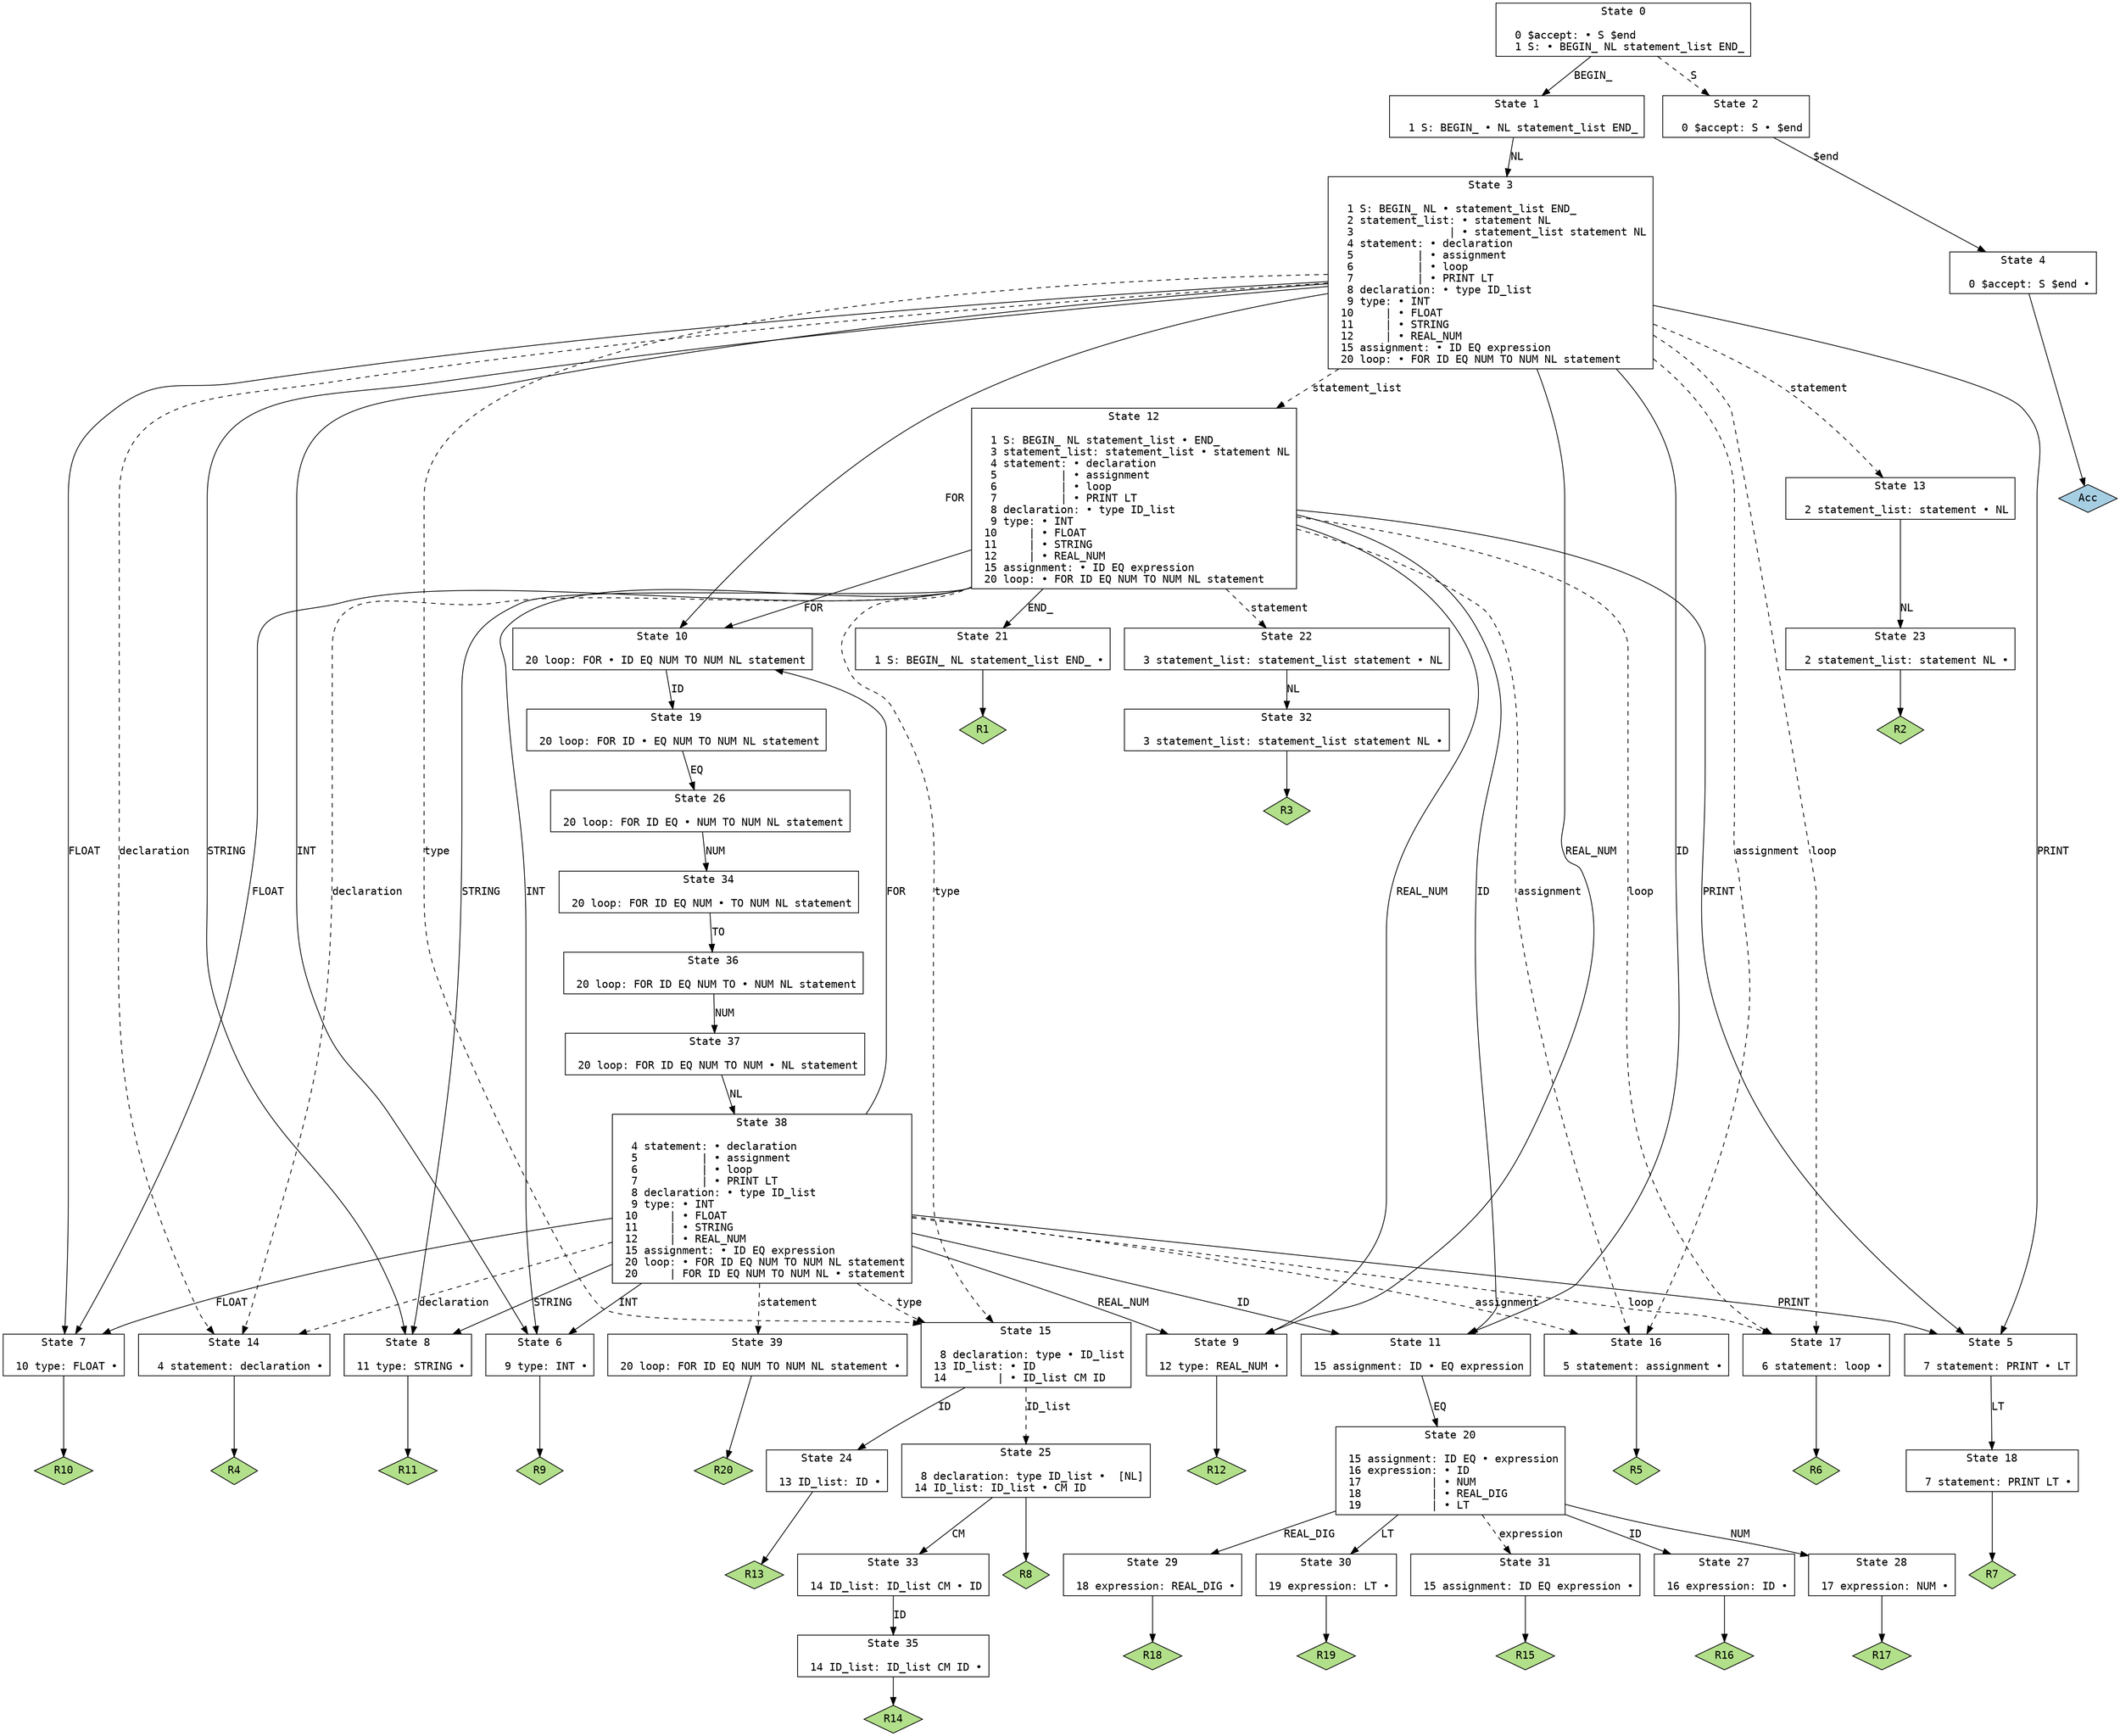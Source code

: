 // Generated by GNU Bison 3.8.2.
// Report bugs to <bug-bison@gnu.org>.
// Home page: <https://www.gnu.org/software/bison/>.

digraph "main.y"
{
  node [fontname = courier, shape = box, colorscheme = paired6]
  edge [fontname = courier]

  0 [label="State 0\n\l  0 $accept: • S $end\l  1 S: • BEGIN_ NL statement_list END_\l"]
  0 -> 1 [style=solid label="BEGIN_"]
  0 -> 2 [style=dashed label="S"]
  1 [label="State 1\n\l  1 S: BEGIN_ • NL statement_list END_\l"]
  1 -> 3 [style=solid label="NL"]
  2 [label="State 2\n\l  0 $accept: S • $end\l"]
  2 -> 4 [style=solid label="$end"]
  3 [label="State 3\n\l  1 S: BEGIN_ NL • statement_list END_\l  2 statement_list: • statement NL\l  3               | • statement_list statement NL\l  4 statement: • declaration\l  5          | • assignment\l  6          | • loop\l  7          | • PRINT LT\l  8 declaration: • type ID_list\l  9 type: • INT\l 10     | • FLOAT\l 11     | • STRING\l 12     | • REAL_NUM\l 15 assignment: • ID EQ expression\l 20 loop: • FOR ID EQ NUM TO NUM NL statement\l"]
  3 -> 5 [style=solid label="PRINT"]
  3 -> 6 [style=solid label="INT"]
  3 -> 7 [style=solid label="FLOAT"]
  3 -> 8 [style=solid label="STRING"]
  3 -> 9 [style=solid label="REAL_NUM"]
  3 -> 10 [style=solid label="FOR"]
  3 -> 11 [style=solid label="ID"]
  3 -> 12 [style=dashed label="statement_list"]
  3 -> 13 [style=dashed label="statement"]
  3 -> 14 [style=dashed label="declaration"]
  3 -> 15 [style=dashed label="type"]
  3 -> 16 [style=dashed label="assignment"]
  3 -> 17 [style=dashed label="loop"]
  4 [label="State 4\n\l  0 $accept: S $end •\l"]
  4 -> "4R0" [style=solid]
 "4R0" [label="Acc", fillcolor=1, shape=diamond, style=filled]
  5 [label="State 5\n\l  7 statement: PRINT • LT\l"]
  5 -> 18 [style=solid label="LT"]
  6 [label="State 6\n\l  9 type: INT •\l"]
  6 -> "6R9" [style=solid]
 "6R9" [label="R9", fillcolor=3, shape=diamond, style=filled]
  7 [label="State 7\n\l 10 type: FLOAT •\l"]
  7 -> "7R10" [style=solid]
 "7R10" [label="R10", fillcolor=3, shape=diamond, style=filled]
  8 [label="State 8\n\l 11 type: STRING •\l"]
  8 -> "8R11" [style=solid]
 "8R11" [label="R11", fillcolor=3, shape=diamond, style=filled]
  9 [label="State 9\n\l 12 type: REAL_NUM •\l"]
  9 -> "9R12" [style=solid]
 "9R12" [label="R12", fillcolor=3, shape=diamond, style=filled]
  10 [label="State 10\n\l 20 loop: FOR • ID EQ NUM TO NUM NL statement\l"]
  10 -> 19 [style=solid label="ID"]
  11 [label="State 11\n\l 15 assignment: ID • EQ expression\l"]
  11 -> 20 [style=solid label="EQ"]
  12 [label="State 12\n\l  1 S: BEGIN_ NL statement_list • END_\l  3 statement_list: statement_list • statement NL\l  4 statement: • declaration\l  5          | • assignment\l  6          | • loop\l  7          | • PRINT LT\l  8 declaration: • type ID_list\l  9 type: • INT\l 10     | • FLOAT\l 11     | • STRING\l 12     | • REAL_NUM\l 15 assignment: • ID EQ expression\l 20 loop: • FOR ID EQ NUM TO NUM NL statement\l"]
  12 -> 5 [style=solid label="PRINT"]
  12 -> 6 [style=solid label="INT"]
  12 -> 7 [style=solid label="FLOAT"]
  12 -> 8 [style=solid label="STRING"]
  12 -> 9 [style=solid label="REAL_NUM"]
  12 -> 21 [style=solid label="END_"]
  12 -> 10 [style=solid label="FOR"]
  12 -> 11 [style=solid label="ID"]
  12 -> 22 [style=dashed label="statement"]
  12 -> 14 [style=dashed label="declaration"]
  12 -> 15 [style=dashed label="type"]
  12 -> 16 [style=dashed label="assignment"]
  12 -> 17 [style=dashed label="loop"]
  13 [label="State 13\n\l  2 statement_list: statement • NL\l"]
  13 -> 23 [style=solid label="NL"]
  14 [label="State 14\n\l  4 statement: declaration •\l"]
  14 -> "14R4" [style=solid]
 "14R4" [label="R4", fillcolor=3, shape=diamond, style=filled]
  15 [label="State 15\n\l  8 declaration: type • ID_list\l 13 ID_list: • ID\l 14        | • ID_list CM ID\l"]
  15 -> 24 [style=solid label="ID"]
  15 -> 25 [style=dashed label="ID_list"]
  16 [label="State 16\n\l  5 statement: assignment •\l"]
  16 -> "16R5" [style=solid]
 "16R5" [label="R5", fillcolor=3, shape=diamond, style=filled]
  17 [label="State 17\n\l  6 statement: loop •\l"]
  17 -> "17R6" [style=solid]
 "17R6" [label="R6", fillcolor=3, shape=diamond, style=filled]
  18 [label="State 18\n\l  7 statement: PRINT LT •\l"]
  18 -> "18R7" [style=solid]
 "18R7" [label="R7", fillcolor=3, shape=diamond, style=filled]
  19 [label="State 19\n\l 20 loop: FOR ID • EQ NUM TO NUM NL statement\l"]
  19 -> 26 [style=solid label="EQ"]
  20 [label="State 20\n\l 15 assignment: ID EQ • expression\l 16 expression: • ID\l 17           | • NUM\l 18           | • REAL_DIG\l 19           | • LT\l"]
  20 -> 27 [style=solid label="ID"]
  20 -> 28 [style=solid label="NUM"]
  20 -> 29 [style=solid label="REAL_DIG"]
  20 -> 30 [style=solid label="LT"]
  20 -> 31 [style=dashed label="expression"]
  21 [label="State 21\n\l  1 S: BEGIN_ NL statement_list END_ •\l"]
  21 -> "21R1" [style=solid]
 "21R1" [label="R1", fillcolor=3, shape=diamond, style=filled]
  22 [label="State 22\n\l  3 statement_list: statement_list statement • NL\l"]
  22 -> 32 [style=solid label="NL"]
  23 [label="State 23\n\l  2 statement_list: statement NL •\l"]
  23 -> "23R2" [style=solid]
 "23R2" [label="R2", fillcolor=3, shape=diamond, style=filled]
  24 [label="State 24\n\l 13 ID_list: ID •\l"]
  24 -> "24R13" [style=solid]
 "24R13" [label="R13", fillcolor=3, shape=diamond, style=filled]
  25 [label="State 25\n\l  8 declaration: type ID_list •  [NL]\l 14 ID_list: ID_list • CM ID\l"]
  25 -> 33 [style=solid label="CM"]
  25 -> "25R8" [style=solid]
 "25R8" [label="R8", fillcolor=3, shape=diamond, style=filled]
  26 [label="State 26\n\l 20 loop: FOR ID EQ • NUM TO NUM NL statement\l"]
  26 -> 34 [style=solid label="NUM"]
  27 [label="State 27\n\l 16 expression: ID •\l"]
  27 -> "27R16" [style=solid]
 "27R16" [label="R16", fillcolor=3, shape=diamond, style=filled]
  28 [label="State 28\n\l 17 expression: NUM •\l"]
  28 -> "28R17" [style=solid]
 "28R17" [label="R17", fillcolor=3, shape=diamond, style=filled]
  29 [label="State 29\n\l 18 expression: REAL_DIG •\l"]
  29 -> "29R18" [style=solid]
 "29R18" [label="R18", fillcolor=3, shape=diamond, style=filled]
  30 [label="State 30\n\l 19 expression: LT •\l"]
  30 -> "30R19" [style=solid]
 "30R19" [label="R19", fillcolor=3, shape=diamond, style=filled]
  31 [label="State 31\n\l 15 assignment: ID EQ expression •\l"]
  31 -> "31R15" [style=solid]
 "31R15" [label="R15", fillcolor=3, shape=diamond, style=filled]
  32 [label="State 32\n\l  3 statement_list: statement_list statement NL •\l"]
  32 -> "32R3" [style=solid]
 "32R3" [label="R3", fillcolor=3, shape=diamond, style=filled]
  33 [label="State 33\n\l 14 ID_list: ID_list CM • ID\l"]
  33 -> 35 [style=solid label="ID"]
  34 [label="State 34\n\l 20 loop: FOR ID EQ NUM • TO NUM NL statement\l"]
  34 -> 36 [style=solid label="TO"]
  35 [label="State 35\n\l 14 ID_list: ID_list CM ID •\l"]
  35 -> "35R14" [style=solid]
 "35R14" [label="R14", fillcolor=3, shape=diamond, style=filled]
  36 [label="State 36\n\l 20 loop: FOR ID EQ NUM TO • NUM NL statement\l"]
  36 -> 37 [style=solid label="NUM"]
  37 [label="State 37\n\l 20 loop: FOR ID EQ NUM TO NUM • NL statement\l"]
  37 -> 38 [style=solid label="NL"]
  38 [label="State 38\n\l  4 statement: • declaration\l  5          | • assignment\l  6          | • loop\l  7          | • PRINT LT\l  8 declaration: • type ID_list\l  9 type: • INT\l 10     | • FLOAT\l 11     | • STRING\l 12     | • REAL_NUM\l 15 assignment: • ID EQ expression\l 20 loop: • FOR ID EQ NUM TO NUM NL statement\l 20     | FOR ID EQ NUM TO NUM NL • statement\l"]
  38 -> 5 [style=solid label="PRINT"]
  38 -> 6 [style=solid label="INT"]
  38 -> 7 [style=solid label="FLOAT"]
  38 -> 8 [style=solid label="STRING"]
  38 -> 9 [style=solid label="REAL_NUM"]
  38 -> 10 [style=solid label="FOR"]
  38 -> 11 [style=solid label="ID"]
  38 -> 39 [style=dashed label="statement"]
  38 -> 14 [style=dashed label="declaration"]
  38 -> 15 [style=dashed label="type"]
  38 -> 16 [style=dashed label="assignment"]
  38 -> 17 [style=dashed label="loop"]
  39 [label="State 39\n\l 20 loop: FOR ID EQ NUM TO NUM NL statement •\l"]
  39 -> "39R20" [style=solid]
 "39R20" [label="R20", fillcolor=3, shape=diamond, style=filled]
}
